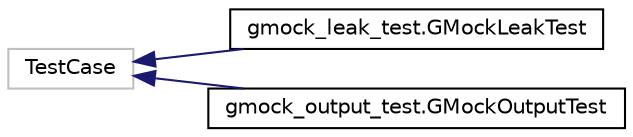 digraph "Graphical Class Hierarchy"
{
  edge [fontname="Helvetica",fontsize="10",labelfontname="Helvetica",labelfontsize="10"];
  node [fontname="Helvetica",fontsize="10",shape=record];
  rankdir="LR";
  Node172 [label="TestCase",height=0.2,width=0.4,color="grey75", fillcolor="white", style="filled"];
  Node172 -> Node0 [dir="back",color="midnightblue",fontsize="10",style="solid",fontname="Helvetica"];
  Node0 [label="gmock_leak_test.GMockLeakTest",height=0.2,width=0.4,color="black", fillcolor="white", style="filled",URL="$classgmock__leak__test_1_1GMockLeakTest.html"];
  Node172 -> Node174 [dir="back",color="midnightblue",fontsize="10",style="solid",fontname="Helvetica"];
  Node174 [label="gmock_output_test.GMockOutputTest",height=0.2,width=0.4,color="black", fillcolor="white", style="filled",URL="$classgmock__output__test_1_1GMockOutputTest.html"];
}
